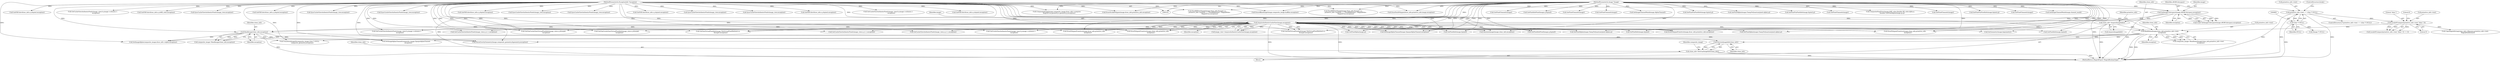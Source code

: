 digraph "0_ImageMagick_726812fa2fa7ce16bcf58f6e115f65427a1c0950_2@pointer" {
"1000937" [label="(Call,DestroyImageInfo(clone_info))"];
"1000932" [label="(Call,ReadImage(clone_info,exception))"];
"1000898" [label="(Call,clone_info=AcquireImageInfo())"];
"1000221" [label="(Call,AcquireAuthenticCacheView(image,exception))"];
"1000188" [label="(Call,SetImageColorspace(image,sRGBColorspace,exception))"];
"1000104" [label="(MethodParameterIn,Image *image)"];
"1000107" [label="(MethodParameterIn,ExceptionInfo *exception)"];
"1000912" [label="(Call,ReadInlineImage(clone_info,primitive_info->text,\n          exception))"];
"1000903" [label="(Call,LocaleNCompare(primitive_info->text,\"data:\",5))"];
"1000890" [label="(Call,primitive_info->text == (char *) NULL)"];
"1000894" [label="(Call,(char *) NULL)"];
"1000935" [label="(Call,clone_info=DestroyImageInfo(clone_info))"];
"1000711" [label="(Call,GetPixelChannels(image))"];
"1000189" [label="(Identifier,image)"];
"1000890" [label="(Call,primitive_info->text == (char *) NULL)"];
"1000482" [label="(Call,SetImageChannelMask(image,channel_mask))"];
"1000913" [label="(Identifier,clone_info)"];
"1000715" [label="(Call,SyncCacheViewAuthenticPixels(image_view,exception))"];
"1000909" [label="(Literal,0)"];
"1000822" [label="(Call,GetCacheViewAuthenticPixels(image_view,0,y,image->columns,1,\n              exception))"];
"1000464" [label="(Call,FloodfillPaintImage(image,draw_info,&target,x,y,\n            primitive_info->method == FloodfillMethod ? MagickFalse :\n            MagickTrue,exception))"];
"1000595" [label="(Call,GetPixelInfo(image,&pixel))"];
"1000917" [label="(Identifier,exception)"];
"1000898" [label="(Call,clone_info=AcquireImageInfo())"];
"1000896" [label="(Identifier,NULL)"];
"1000908" [label="(Literal,5)"];
"1000191" [label="(Identifier,exception)"];
"1000694" [label="(Call,GetPixelChannels(image))"];
"1001629" [label="(MethodReturn,MagickExport MagickBooleanType)"];
"1001054" [label="(Call,SetImageAlphaChannel(composite_image,OpaqueAlphaChannel,\n          exception))"];
"1000899" [label="(Identifier,clone_info)"];
"1000852" [label="(Call,GetFillColor(draw_info,x,y,&pixel,exception))"];
"1001072" [label="(Call,SetGeometry(image,&geometry))"];
"1000912" [label="(Call,ReadInlineImage(clone_info,primitive_info->text,\n          exception))"];
"1000894" [label="(Call,(char *) NULL)"];
"1001174" [label="(Call,CompositeImage(image,composite_image,draw_info->compose,\n          MagickTrue,geometry.x,geometry.y,exception))"];
"1001552" [label="(Call,DrawPolygonPrimitive(image,draw_info,primitive_info,\n                exception))"];
"1000104" [label="(MethodParameterIn,Image *image)"];
"1000188" [label="(Call,SetImageColorspace(image,sRGBColorspace,exception))"];
"1001038" [label="(Call,TransformImage(&composite_image,(char *) NULL,\n            composite_geometry,exception))"];
"1000285" [label="(Call,SyncCacheViewAuthenticPixels(image_view,exception))"];
"1000900" [label="(Call,AcquireImageInfo())"];
"1001581" [label="(Call,DrawPolygonPrimitive(image,clone_info,primitive_info,\n             exception))"];
"1000902" [label="(Call,LocaleNCompare(primitive_info->text,\"data:\",5) == 0)"];
"1001165" [label="(Call,DrawAffineImage(image,composite_image,&affine,exception))"];
"1000934" [label="(Identifier,exception)"];
"1000780" [label="(Call,FloodfillPaintImage(image,draw_info,&target,x,y,\n            primitive_info->method == FloodfillMethod ? MagickFalse :\n            MagickTrue,exception))"];
"1000354" [label="(Call,GetPixelInfoPixel(image,q,&pixel))"];
"1000914" [label="(Call,primitive_info->text)"];
"1000255" [label="(Call,GetCacheViewAuthenticPixels(image_view,x,y,1,1,exception))"];
"1001264" [label="(Call,SyncCacheViewAuthenticPixels(image_view,exception))"];
"1000389" [label="(Call,GetPixelChannels(image))"];
"1000581" [label="(Call,GetCacheViewAuthenticPixels(image_view,x,y,1,1,exception))"];
"1000370" [label="(Call,GetPixelChannels(image))"];
"1000459" [label="(Call,SetImageChannelMask(image,AlphaChannel))"];
"1000904" [label="(Call,primitive_info->text)"];
"1000222" [label="(Identifier,image)"];
"1000697" [label="(Call,GetFillColor(draw_info,x,y,&pixel,exception))"];
"1000730" [label="(Call,GetOneVirtualPixelInfo(image,TileVirtualPixelMethod,x,y,\n            &target,exception))"];
"1000897" [label="(ControlStructure,break;)"];
"1001121" [label="(Call,ParseGravityGeometry(image,composite_geometry,&geometry,exception))"];
"1000881" [label="(Block,)"];
"1000393" [label="(Call,SyncCacheViewAuthenticPixels(image_view,exception))"];
"1000613" [label="(Call,SyncCacheViewAuthenticPixels(image_view,exception))"];
"1000373" [label="(Call,GetFillColor(draw_info,x,y,&pixel,exception))"];
"1000932" [label="(Call,ReadImage(clone_info,exception))"];
"1000324" [label="(Call,GetCacheViewAuthenticPixels(image_view,0,y,image->columns,1,\n              exception))"];
"1000859" [label="(Call,SetPixelViaPixelInfo(image,&pixel,q))"];
"1000507" [label="(Call,GetCacheViewAuthenticPixels(image_view,0,y,image->columns,1,\n              exception))"];
"1000221" [label="(Call,AcquireAuthenticCacheView(image,exception))"];
"1000537" [label="(Call,GetFillColor(draw_info,x,y,&pixel,exception))"];
"1001066" [label="(Call,SetImageAlpha(composite_image,draw_info->alpha,exception))"];
"1000599" [label="(Call,GetFillColor(draw_info,x,y,&pixel,exception))"];
"1000380" [label="(Call,SetPixelAlpha(image,ClampToQuantum(pixel.alpha),q))"];
"1001225" [label="(Call,GetCacheViewAuthenticPixels(image_view,x,y,1,1,exception))"];
"1000276" [label="(Call,SetPixelAlpha(image,ClampToQuantum(pixel.alpha),q))"];
"1000190" [label="(Identifier,sRGBColorspace)"];
"1000186" [label="(Call,(void) SetImageColorspace(image,sRGBColorspace,exception))"];
"1000704" [label="(Call,SetPixelViaPixelInfo(image,&pixel,q))"];
"1000922" [label="(Call,CopyMagickString(clone_info->filename,primitive_info->text,\n            MagickPathExtent))"];
"1000239" [label="(Call,SetImageAlphaChannel(image,OpaqueAlphaChannel,exception))"];
"1000942" [label="(Call,(Image *) NULL)"];
"1000905" [label="(Identifier,primitive_info)"];
"1000107" [label="(MethodParameterIn,ExceptionInfo *exception)"];
"1000866" [label="(Call,GetPixelChannels(image))"];
"1000296" [label="(Call,GetOneCacheViewVirtualPixelInfo(image_view,x,y,&target,\n            exception))"];
"1000907" [label="(Literal,\"data:\")"];
"1000624" [label="(Call,GetOneCacheViewVirtualPixelInfo(image_view,x,y,&target,\n            exception))"];
"1000935" [label="(Call,clone_info=DestroyImageInfo(clone_info))"];
"1001324" [label="(Call,AnnotateImage(image,clone_info,exception))"];
"1000937" [label="(Call,DestroyImageInfo(clone_info))"];
"1001420" [label="(Call,DrawDashPolygon(draw_info,primitive_info,image,exception))"];
"1001600" [label="(Call,DrawPolygonPrimitive(image,draw_info,primitive_info,exception))"];
"1000648" [label="(Call,GetCacheViewAuthenticPixels(image_view,0,y,image->columns,1,\n              exception))"];
"1000933" [label="(Identifier,clone_info)"];
"1001239" [label="(Call,GetFillColor(draw_info,x,y,&fill_color,exception))"];
"1000930" [label="(Call,composite_image=ReadImage(clone_info,exception))"];
"1000219" [label="(Call,image_view=AcquireAuthenticCacheView(image,exception))"];
"1001246" [label="(Call,CompositePixelOver(image,&fill_color,(double) fill_color.alpha,q,\n        (double) GetPixelAlpha(image,q),q))"];
"1001409" [label="(Call,DrawPolygonPrimitive(image,clone_info,primitive_info,\n             exception))"];
"1000223" [label="(Identifier,exception)"];
"1000303" [label="(Call,GetPixelInfo(image,&pixel))"];
"1000557" [label="(Call,SyncCacheViewAuthenticPixels(image_view,exception))"];
"1000938" [label="(Identifier,clone_info)"];
"1000553" [label="(Call,GetPixelChannels(image))"];
"1000910" [label="(Call,composite_image=ReadInlineImage(clone_info,primitive_info->text,\n          exception))"];
"1001592" [label="(Call,DrawStrokePolygon(image,draw_info,primitive_info,exception))"];
"1000903" [label="(Call,LocaleNCompare(primitive_info->text,\"data:\",5))"];
"1000891" [label="(Call,primitive_info->text)"];
"1000269" [label="(Call,GetFillColor(draw_info,x,y,&pixel,exception))"];
"1000936" [label="(Identifier,clone_info)"];
"1000544" [label="(Call,SetPixelAlpha(image,ClampToQuantum(pixel.alpha),q))"];
"1000606" [label="(Call,SetPixelViaPixelInfo(image,&pixel,q))"];
"1000889" [label="(ControlStructure,if (primitive_info->text == (char *) NULL))"];
"1000941" [label="(Identifier,composite_image)"];
"1000801" [label="(Call,GetPixelInfo(image,&pixel))"];
"1000678" [label="(Call,GetPixelInfoPixel(image,q,&pixel))"];
"1001258" [label="(Call,GetPixelAlpha(image,q))"];
"1000409" [label="(Call,GetOneVirtualPixelInfo(image,TileVirtualPixelMethod,x,y,\n            &target,exception))"];
"1000870" [label="(Call,SyncCacheViewAuthenticPixels(image_view,exception))"];
"1000937" -> "1000935"  [label="AST: "];
"1000937" -> "1000938"  [label="CFG: "];
"1000938" -> "1000937"  [label="AST: "];
"1000935" -> "1000937"  [label="CFG: "];
"1000937" -> "1000935"  [label="DDG: "];
"1000932" -> "1000937"  [label="DDG: "];
"1000912" -> "1000937"  [label="DDG: "];
"1000932" -> "1000930"  [label="AST: "];
"1000932" -> "1000934"  [label="CFG: "];
"1000933" -> "1000932"  [label="AST: "];
"1000934" -> "1000932"  [label="AST: "];
"1000930" -> "1000932"  [label="CFG: "];
"1000932" -> "1001629"  [label="DDG: "];
"1000932" -> "1000930"  [label="DDG: "];
"1000932" -> "1000930"  [label="DDG: "];
"1000898" -> "1000932"  [label="DDG: "];
"1000221" -> "1000932"  [label="DDG: "];
"1000107" -> "1000932"  [label="DDG: "];
"1000932" -> "1001038"  [label="DDG: "];
"1000932" -> "1001054"  [label="DDG: "];
"1000932" -> "1001066"  [label="DDG: "];
"1000932" -> "1001121"  [label="DDG: "];
"1000898" -> "1000881"  [label="AST: "];
"1000898" -> "1000900"  [label="CFG: "];
"1000899" -> "1000898"  [label="AST: "];
"1000900" -> "1000898"  [label="AST: "];
"1000905" -> "1000898"  [label="CFG: "];
"1000898" -> "1001629"  [label="DDG: "];
"1000898" -> "1000912"  [label="DDG: "];
"1000221" -> "1000219"  [label="AST: "];
"1000221" -> "1000223"  [label="CFG: "];
"1000222" -> "1000221"  [label="AST: "];
"1000223" -> "1000221"  [label="AST: "];
"1000219" -> "1000221"  [label="CFG: "];
"1000221" -> "1001629"  [label="DDG: "];
"1000221" -> "1001629"  [label="DDG: "];
"1000221" -> "1000219"  [label="DDG: "];
"1000221" -> "1000219"  [label="DDG: "];
"1000188" -> "1000221"  [label="DDG: "];
"1000188" -> "1000221"  [label="DDG: "];
"1000104" -> "1000221"  [label="DDG: "];
"1000107" -> "1000221"  [label="DDG: "];
"1000221" -> "1000239"  [label="DDG: "];
"1000221" -> "1000239"  [label="DDG: "];
"1000221" -> "1000255"  [label="DDG: "];
"1000221" -> "1000276"  [label="DDG: "];
"1000221" -> "1000296"  [label="DDG: "];
"1000221" -> "1000303"  [label="DDG: "];
"1000221" -> "1000409"  [label="DDG: "];
"1000221" -> "1000409"  [label="DDG: "];
"1000221" -> "1000507"  [label="DDG: "];
"1000221" -> "1000544"  [label="DDG: "];
"1000221" -> "1000581"  [label="DDG: "];
"1000221" -> "1000595"  [label="DDG: "];
"1000221" -> "1000624"  [label="DDG: "];
"1000221" -> "1000678"  [label="DDG: "];
"1000221" -> "1000730"  [label="DDG: "];
"1000221" -> "1000730"  [label="DDG: "];
"1000221" -> "1000801"  [label="DDG: "];
"1000221" -> "1000822"  [label="DDG: "];
"1000221" -> "1000912"  [label="DDG: "];
"1000221" -> "1001072"  [label="DDG: "];
"1000221" -> "1001225"  [label="DDG: "];
"1000221" -> "1001258"  [label="DDG: "];
"1000221" -> "1001324"  [label="DDG: "];
"1000221" -> "1001324"  [label="DDG: "];
"1000221" -> "1001409"  [label="DDG: "];
"1000221" -> "1001409"  [label="DDG: "];
"1000221" -> "1001552"  [label="DDG: "];
"1000221" -> "1001552"  [label="DDG: "];
"1000221" -> "1001581"  [label="DDG: "];
"1000221" -> "1001581"  [label="DDG: "];
"1000221" -> "1001600"  [label="DDG: "];
"1000221" -> "1001600"  [label="DDG: "];
"1000188" -> "1000186"  [label="AST: "];
"1000188" -> "1000191"  [label="CFG: "];
"1000189" -> "1000188"  [label="AST: "];
"1000190" -> "1000188"  [label="AST: "];
"1000191" -> "1000188"  [label="AST: "];
"1000186" -> "1000188"  [label="CFG: "];
"1000188" -> "1001629"  [label="DDG: "];
"1000188" -> "1000186"  [label="DDG: "];
"1000188" -> "1000186"  [label="DDG: "];
"1000188" -> "1000186"  [label="DDG: "];
"1000104" -> "1000188"  [label="DDG: "];
"1000107" -> "1000188"  [label="DDG: "];
"1000104" -> "1000103"  [label="AST: "];
"1000104" -> "1001629"  [label="DDG: "];
"1000104" -> "1000239"  [label="DDG: "];
"1000104" -> "1000276"  [label="DDG: "];
"1000104" -> "1000303"  [label="DDG: "];
"1000104" -> "1000354"  [label="DDG: "];
"1000104" -> "1000370"  [label="DDG: "];
"1000104" -> "1000380"  [label="DDG: "];
"1000104" -> "1000389"  [label="DDG: "];
"1000104" -> "1000409"  [label="DDG: "];
"1000104" -> "1000459"  [label="DDG: "];
"1000104" -> "1000464"  [label="DDG: "];
"1000104" -> "1000482"  [label="DDG: "];
"1000104" -> "1000544"  [label="DDG: "];
"1000104" -> "1000553"  [label="DDG: "];
"1000104" -> "1000595"  [label="DDG: "];
"1000104" -> "1000606"  [label="DDG: "];
"1000104" -> "1000678"  [label="DDG: "];
"1000104" -> "1000694"  [label="DDG: "];
"1000104" -> "1000704"  [label="DDG: "];
"1000104" -> "1000711"  [label="DDG: "];
"1000104" -> "1000730"  [label="DDG: "];
"1000104" -> "1000780"  [label="DDG: "];
"1000104" -> "1000801"  [label="DDG: "];
"1000104" -> "1000859"  [label="DDG: "];
"1000104" -> "1000866"  [label="DDG: "];
"1000104" -> "1001072"  [label="DDG: "];
"1000104" -> "1001121"  [label="DDG: "];
"1000104" -> "1001165"  [label="DDG: "];
"1000104" -> "1001174"  [label="DDG: "];
"1000104" -> "1001246"  [label="DDG: "];
"1000104" -> "1001258"  [label="DDG: "];
"1000104" -> "1001324"  [label="DDG: "];
"1000104" -> "1001409"  [label="DDG: "];
"1000104" -> "1001420"  [label="DDG: "];
"1000104" -> "1001552"  [label="DDG: "];
"1000104" -> "1001581"  [label="DDG: "];
"1000104" -> "1001592"  [label="DDG: "];
"1000104" -> "1001600"  [label="DDG: "];
"1000107" -> "1000103"  [label="AST: "];
"1000107" -> "1001629"  [label="DDG: "];
"1000107" -> "1000239"  [label="DDG: "];
"1000107" -> "1000255"  [label="DDG: "];
"1000107" -> "1000269"  [label="DDG: "];
"1000107" -> "1000285"  [label="DDG: "];
"1000107" -> "1000296"  [label="DDG: "];
"1000107" -> "1000324"  [label="DDG: "];
"1000107" -> "1000373"  [label="DDG: "];
"1000107" -> "1000393"  [label="DDG: "];
"1000107" -> "1000409"  [label="DDG: "];
"1000107" -> "1000464"  [label="DDG: "];
"1000107" -> "1000507"  [label="DDG: "];
"1000107" -> "1000537"  [label="DDG: "];
"1000107" -> "1000557"  [label="DDG: "];
"1000107" -> "1000581"  [label="DDG: "];
"1000107" -> "1000599"  [label="DDG: "];
"1000107" -> "1000613"  [label="DDG: "];
"1000107" -> "1000624"  [label="DDG: "];
"1000107" -> "1000648"  [label="DDG: "];
"1000107" -> "1000697"  [label="DDG: "];
"1000107" -> "1000715"  [label="DDG: "];
"1000107" -> "1000730"  [label="DDG: "];
"1000107" -> "1000780"  [label="DDG: "];
"1000107" -> "1000822"  [label="DDG: "];
"1000107" -> "1000852"  [label="DDG: "];
"1000107" -> "1000870"  [label="DDG: "];
"1000107" -> "1000912"  [label="DDG: "];
"1000107" -> "1001038"  [label="DDG: "];
"1000107" -> "1001054"  [label="DDG: "];
"1000107" -> "1001066"  [label="DDG: "];
"1000107" -> "1001121"  [label="DDG: "];
"1000107" -> "1001165"  [label="DDG: "];
"1000107" -> "1001174"  [label="DDG: "];
"1000107" -> "1001225"  [label="DDG: "];
"1000107" -> "1001239"  [label="DDG: "];
"1000107" -> "1001264"  [label="DDG: "];
"1000107" -> "1001324"  [label="DDG: "];
"1000107" -> "1001409"  [label="DDG: "];
"1000107" -> "1001420"  [label="DDG: "];
"1000107" -> "1001552"  [label="DDG: "];
"1000107" -> "1001581"  [label="DDG: "];
"1000107" -> "1001592"  [label="DDG: "];
"1000107" -> "1001600"  [label="DDG: "];
"1000912" -> "1000910"  [label="AST: "];
"1000912" -> "1000917"  [label="CFG: "];
"1000913" -> "1000912"  [label="AST: "];
"1000914" -> "1000912"  [label="AST: "];
"1000917" -> "1000912"  [label="AST: "];
"1000910" -> "1000912"  [label="CFG: "];
"1000912" -> "1001629"  [label="DDG: "];
"1000912" -> "1001629"  [label="DDG: "];
"1000912" -> "1000910"  [label="DDG: "];
"1000912" -> "1000910"  [label="DDG: "];
"1000912" -> "1000910"  [label="DDG: "];
"1000903" -> "1000912"  [label="DDG: "];
"1000912" -> "1001038"  [label="DDG: "];
"1000912" -> "1001054"  [label="DDG: "];
"1000912" -> "1001066"  [label="DDG: "];
"1000912" -> "1001121"  [label="DDG: "];
"1000903" -> "1000902"  [label="AST: "];
"1000903" -> "1000908"  [label="CFG: "];
"1000904" -> "1000903"  [label="AST: "];
"1000907" -> "1000903"  [label="AST: "];
"1000908" -> "1000903"  [label="AST: "];
"1000909" -> "1000903"  [label="CFG: "];
"1000903" -> "1000902"  [label="DDG: "];
"1000903" -> "1000902"  [label="DDG: "];
"1000903" -> "1000902"  [label="DDG: "];
"1000890" -> "1000903"  [label="DDG: "];
"1000903" -> "1000922"  [label="DDG: "];
"1000890" -> "1000889"  [label="AST: "];
"1000890" -> "1000894"  [label="CFG: "];
"1000891" -> "1000890"  [label="AST: "];
"1000894" -> "1000890"  [label="AST: "];
"1000897" -> "1000890"  [label="CFG: "];
"1000899" -> "1000890"  [label="CFG: "];
"1000890" -> "1001629"  [label="DDG: "];
"1000890" -> "1001629"  [label="DDG: "];
"1000890" -> "1001629"  [label="DDG: "];
"1000894" -> "1000890"  [label="DDG: "];
"1000894" -> "1000896"  [label="CFG: "];
"1000895" -> "1000894"  [label="AST: "];
"1000896" -> "1000894"  [label="AST: "];
"1000894" -> "1001629"  [label="DDG: "];
"1000894" -> "1000942"  [label="DDG: "];
"1000935" -> "1000881"  [label="AST: "];
"1000936" -> "1000935"  [label="AST: "];
"1000941" -> "1000935"  [label="CFG: "];
"1000935" -> "1001629"  [label="DDG: "];
"1000935" -> "1001629"  [label="DDG: "];
}
